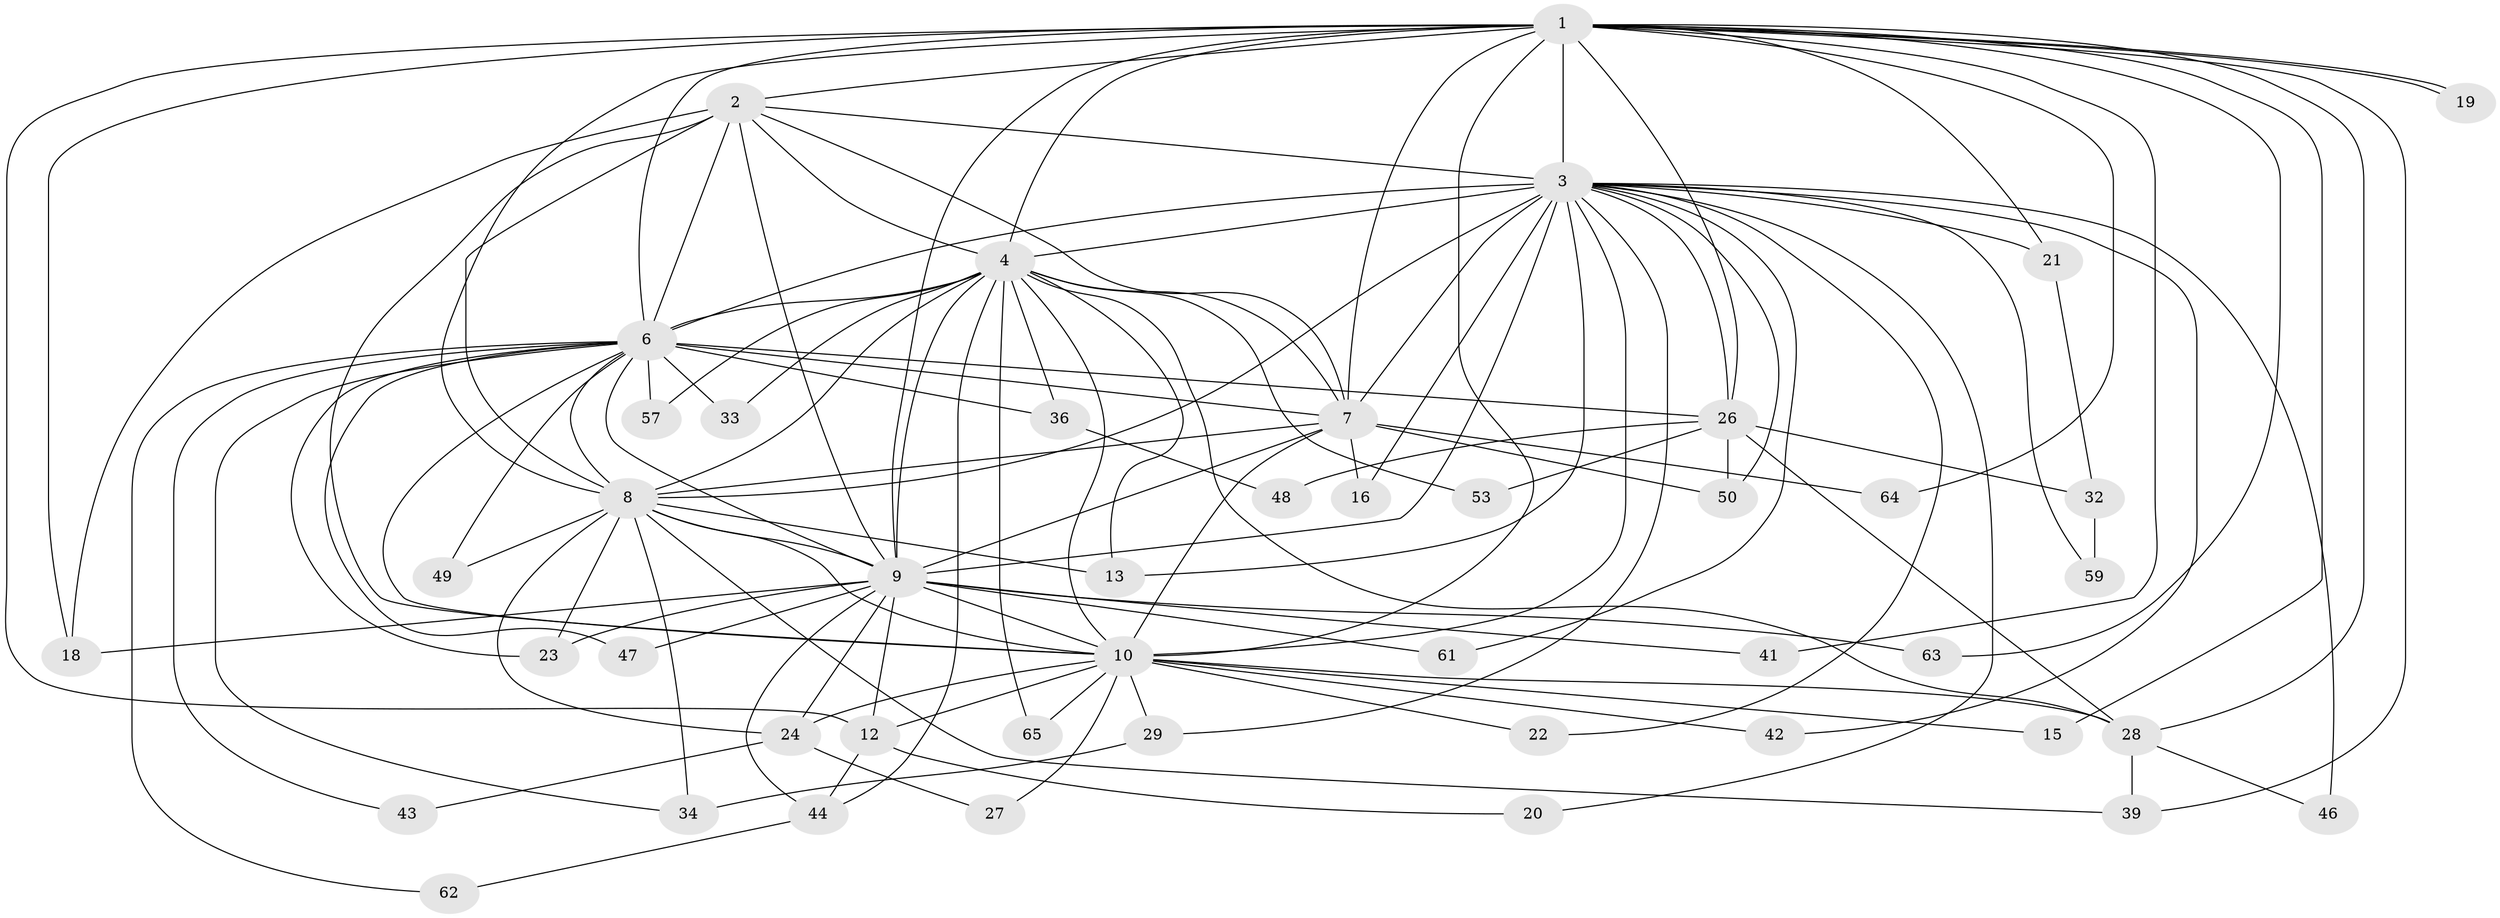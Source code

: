 // Generated by graph-tools (version 1.1) at 2025/51/02/27/25 19:51:48]
// undirected, 46 vertices, 122 edges
graph export_dot {
graph [start="1"]
  node [color=gray90,style=filled];
  1 [super="+30"];
  2 [super="+11"];
  3 [super="+5"];
  4 [super="+45"];
  6 [super="+14"];
  7 [super="+40"];
  8 [super="+56"];
  9 [super="+37"];
  10 [super="+35"];
  12 [super="+17"];
  13 [super="+25"];
  15;
  16;
  18 [super="+31"];
  19;
  20;
  21;
  22;
  23 [super="+60"];
  24 [super="+38"];
  26 [super="+55"];
  27;
  28 [super="+58"];
  29;
  32;
  33;
  34 [super="+52"];
  36;
  39;
  41;
  42;
  43;
  44 [super="+54"];
  46;
  47;
  48;
  49;
  50 [super="+51"];
  53;
  57;
  59;
  61;
  62;
  63;
  64;
  65;
  1 -- 2;
  1 -- 3 [weight=2];
  1 -- 4;
  1 -- 6;
  1 -- 7;
  1 -- 8;
  1 -- 9 [weight=2];
  1 -- 10;
  1 -- 15;
  1 -- 18;
  1 -- 19;
  1 -- 19;
  1 -- 21;
  1 -- 28;
  1 -- 39;
  1 -- 41;
  1 -- 63;
  1 -- 64;
  1 -- 26;
  1 -- 12;
  2 -- 3 [weight=2];
  2 -- 4;
  2 -- 6 [weight=3];
  2 -- 7;
  2 -- 8;
  2 -- 9;
  2 -- 10;
  2 -- 18;
  3 -- 4 [weight=2];
  3 -- 6 [weight=2];
  3 -- 7 [weight=2];
  3 -- 8 [weight=2];
  3 -- 9 [weight=2];
  3 -- 10 [weight=2];
  3 -- 13;
  3 -- 16;
  3 -- 20;
  3 -- 21;
  3 -- 22;
  3 -- 46;
  3 -- 59;
  3 -- 61;
  3 -- 42;
  3 -- 50;
  3 -- 26;
  3 -- 29;
  4 -- 6 [weight=2];
  4 -- 7;
  4 -- 8;
  4 -- 9;
  4 -- 10;
  4 -- 13;
  4 -- 33;
  4 -- 36;
  4 -- 44;
  4 -- 53;
  4 -- 57;
  4 -- 65;
  4 -- 28;
  6 -- 7 [weight=2];
  6 -- 8;
  6 -- 9;
  6 -- 10;
  6 -- 23;
  6 -- 33;
  6 -- 34;
  6 -- 36;
  6 -- 43;
  6 -- 47;
  6 -- 49;
  6 -- 57;
  6 -- 62;
  6 -- 26;
  7 -- 8;
  7 -- 9 [weight=2];
  7 -- 10;
  7 -- 16;
  7 -- 50;
  7 -- 64;
  8 -- 9;
  8 -- 10;
  8 -- 23;
  8 -- 24;
  8 -- 49;
  8 -- 39;
  8 -- 34;
  8 -- 13;
  9 -- 10;
  9 -- 12;
  9 -- 18;
  9 -- 41;
  9 -- 47;
  9 -- 61;
  9 -- 63;
  9 -- 24;
  9 -- 23;
  9 -- 44;
  10 -- 12;
  10 -- 15;
  10 -- 22;
  10 -- 24;
  10 -- 27;
  10 -- 29;
  10 -- 42;
  10 -- 65;
  10 -- 28;
  12 -- 20;
  12 -- 44;
  21 -- 32;
  24 -- 27;
  24 -- 43;
  26 -- 28;
  26 -- 32;
  26 -- 48;
  26 -- 53;
  26 -- 50;
  28 -- 39;
  28 -- 46;
  29 -- 34;
  32 -- 59;
  36 -- 48;
  44 -- 62;
}

